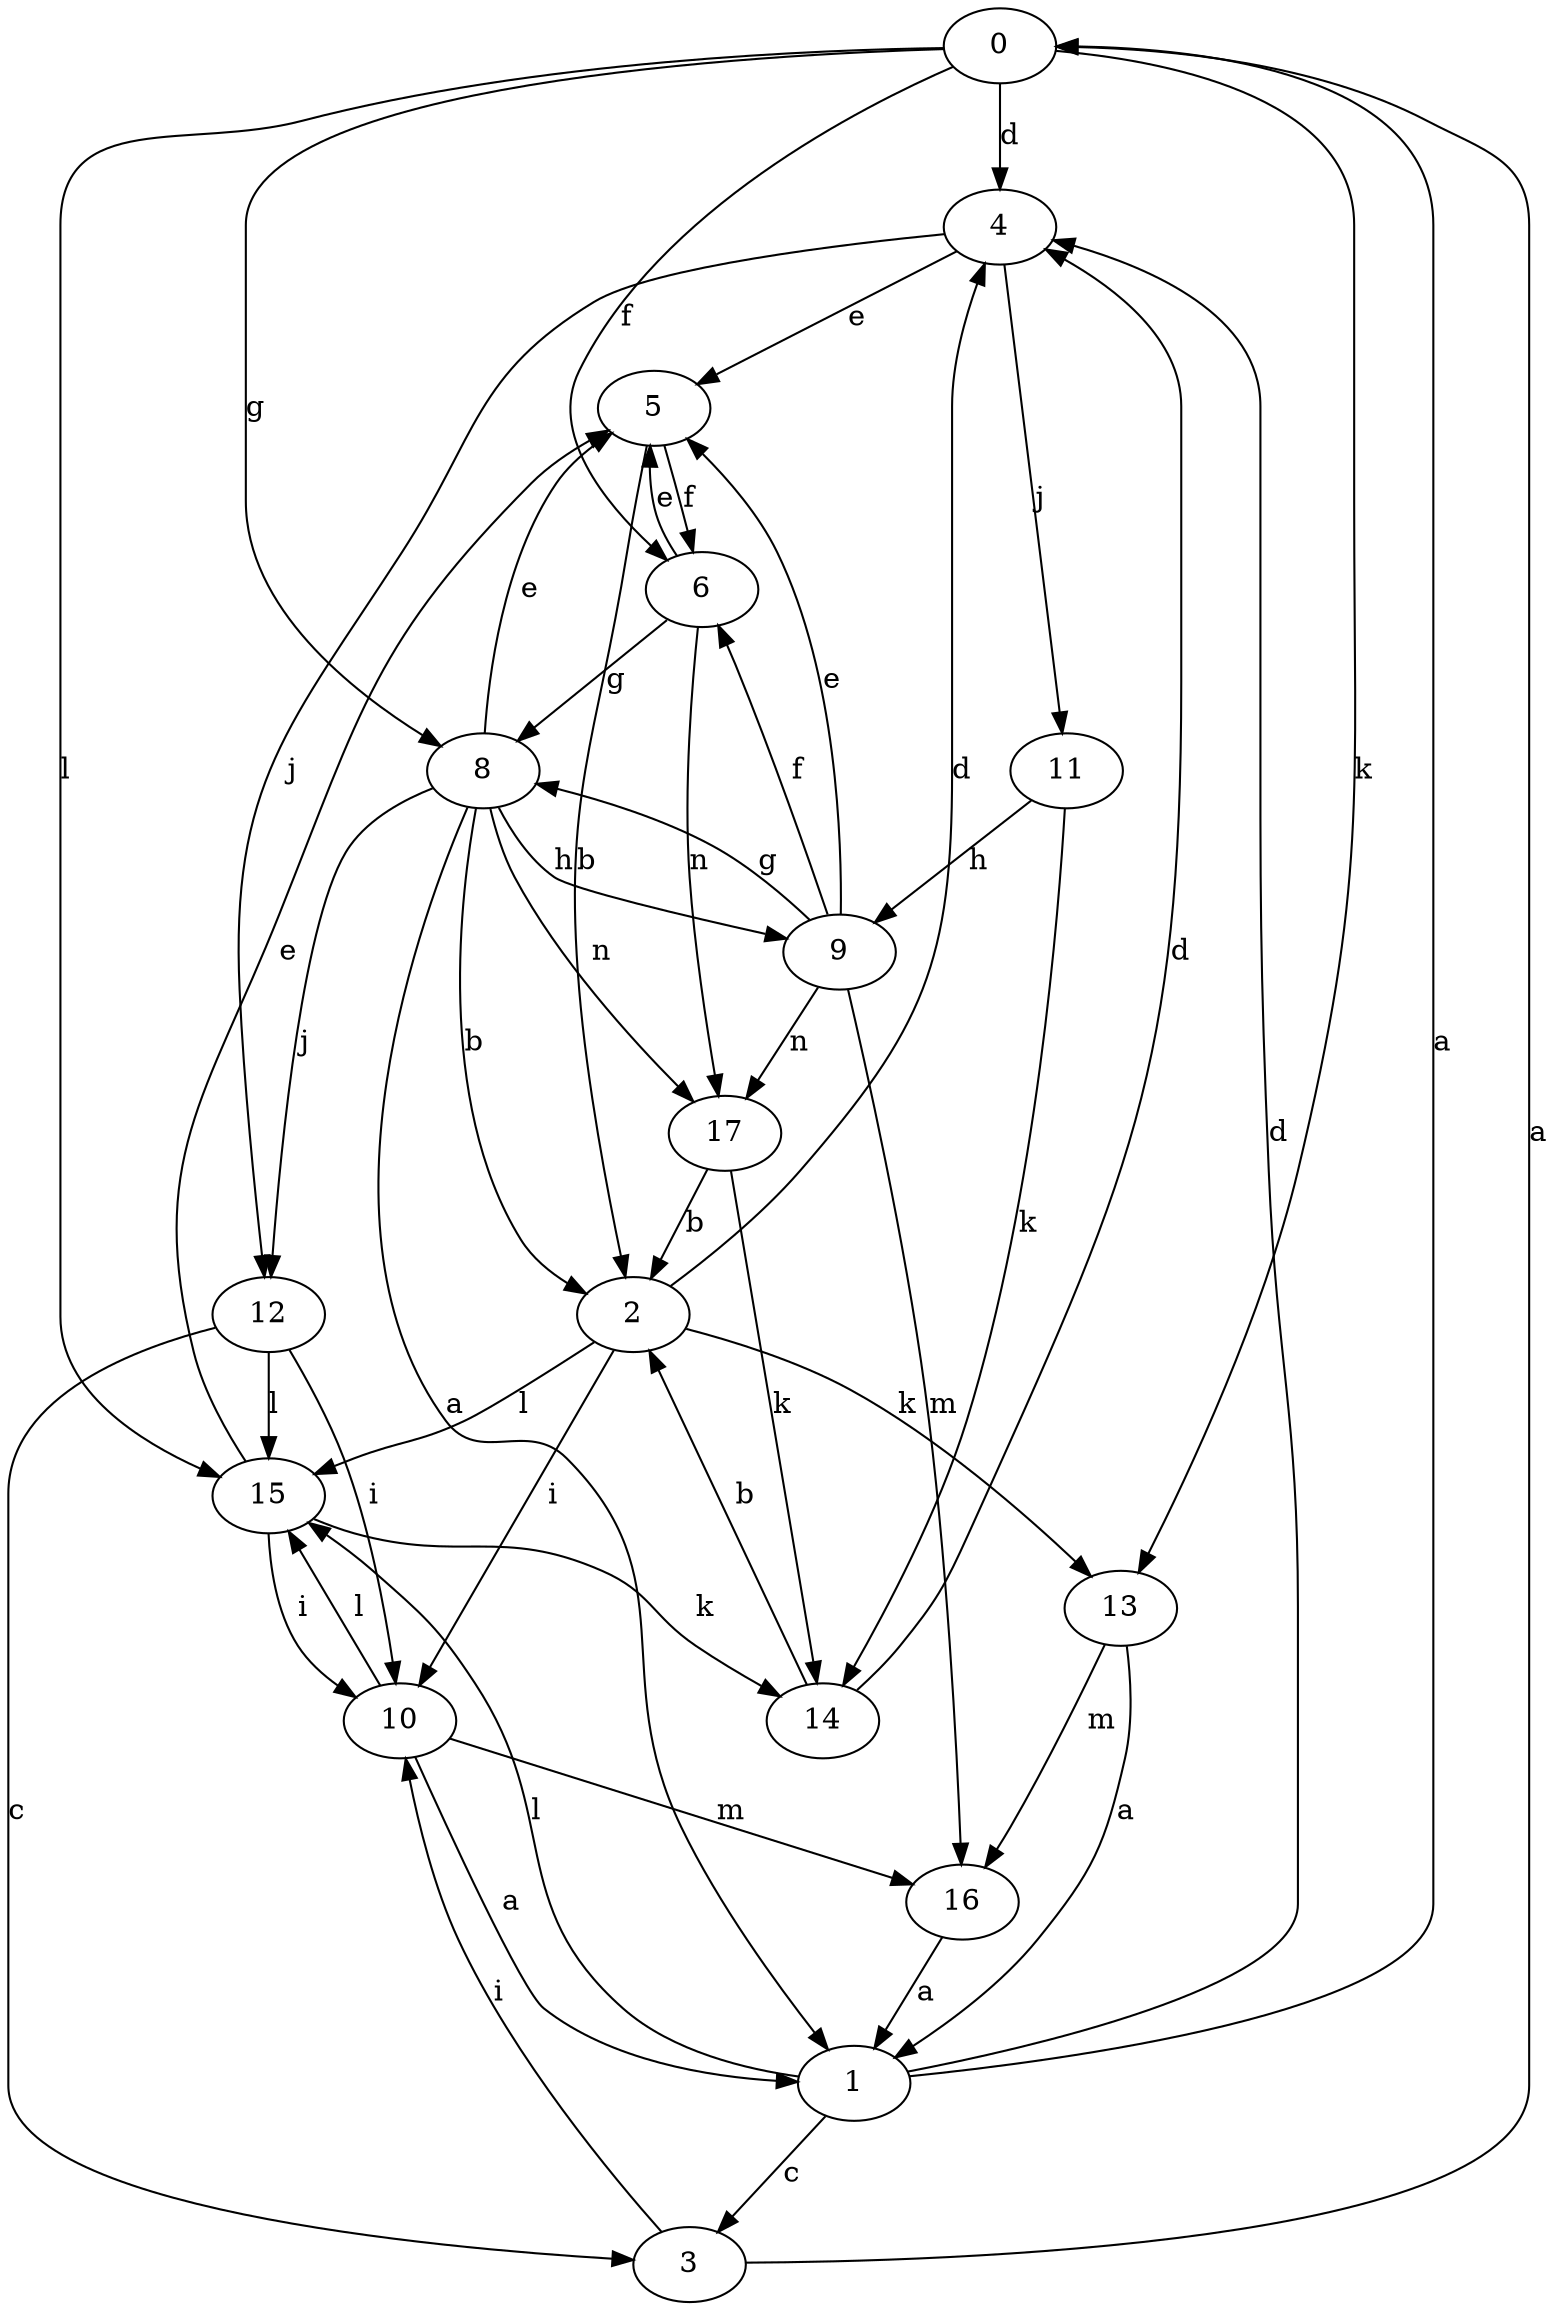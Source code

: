 strict digraph  {
0;
1;
2;
3;
4;
5;
6;
8;
9;
10;
11;
12;
13;
14;
15;
16;
17;
0 -> 4  [label=d];
0 -> 6  [label=f];
0 -> 8  [label=g];
0 -> 13  [label=k];
0 -> 15  [label=l];
1 -> 0  [label=a];
1 -> 3  [label=c];
1 -> 4  [label=d];
1 -> 15  [label=l];
2 -> 4  [label=d];
2 -> 10  [label=i];
2 -> 13  [label=k];
2 -> 15  [label=l];
3 -> 0  [label=a];
3 -> 10  [label=i];
4 -> 5  [label=e];
4 -> 11  [label=j];
4 -> 12  [label=j];
5 -> 2  [label=b];
5 -> 6  [label=f];
6 -> 5  [label=e];
6 -> 8  [label=g];
6 -> 17  [label=n];
8 -> 1  [label=a];
8 -> 2  [label=b];
8 -> 5  [label=e];
8 -> 9  [label=h];
8 -> 12  [label=j];
8 -> 17  [label=n];
9 -> 5  [label=e];
9 -> 6  [label=f];
9 -> 8  [label=g];
9 -> 16  [label=m];
9 -> 17  [label=n];
10 -> 1  [label=a];
10 -> 15  [label=l];
10 -> 16  [label=m];
11 -> 9  [label=h];
11 -> 14  [label=k];
12 -> 3  [label=c];
12 -> 10  [label=i];
12 -> 15  [label=l];
13 -> 1  [label=a];
13 -> 16  [label=m];
14 -> 2  [label=b];
14 -> 4  [label=d];
15 -> 5  [label=e];
15 -> 10  [label=i];
15 -> 14  [label=k];
16 -> 1  [label=a];
17 -> 2  [label=b];
17 -> 14  [label=k];
}
